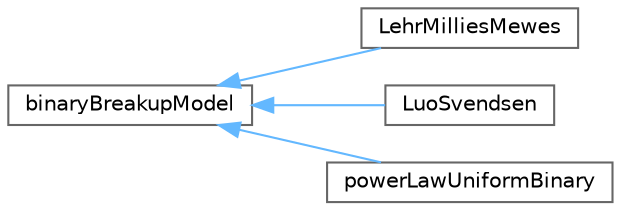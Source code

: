 digraph "Graphical Class Hierarchy"
{
 // LATEX_PDF_SIZE
  bgcolor="transparent";
  edge [fontname=Helvetica,fontsize=10,labelfontname=Helvetica,labelfontsize=10];
  node [fontname=Helvetica,fontsize=10,shape=box,height=0.2,width=0.4];
  rankdir="LR";
  Node0 [id="Node000000",label="binaryBreakupModel",height=0.2,width=0.4,color="grey40", fillcolor="white", style="filled",URL="$classFoam_1_1diameterModels_1_1binaryBreakupModel.html",tooltip="Base class for binary breakup models which give the breakup rate between a sizeGroup pair directly,..."];
  Node0 -> Node1 [id="edge4329_Node000000_Node000001",dir="back",color="steelblue1",style="solid",tooltip=" "];
  Node1 [id="Node000001",label="LehrMilliesMewes",height=0.2,width=0.4,color="grey40", fillcolor="white", style="filled",URL="$classFoam_1_1diameterModels_1_1binaryBreakupModels_1_1LehrMilliesMewes.html",tooltip="Model of Lehr et al. (2002). The breakup rate is calculated by."];
  Node0 -> Node2 [id="edge4330_Node000000_Node000002",dir="back",color="steelblue1",style="solid",tooltip=" "];
  Node2 [id="Node000002",label="LuoSvendsen",height=0.2,width=0.4,color="grey40", fillcolor="white", style="filled",URL="$classFoam_1_1diameterModels_1_1binaryBreakupModels_1_1LuoSvendsen.html",tooltip="Model of Luo and Svendsen (1996). The breakup rate is calculated by."];
  Node0 -> Node3 [id="edge4331_Node000000_Node000003",dir="back",color="steelblue1",style="solid",tooltip=" "];
  Node3 [id="Node000003",label="powerLawUniformBinary",height=0.2,width=0.4,color="grey40", fillcolor="white", style="filled",URL="$classFoam_1_1diameterModels_1_1binaryBreakupModels_1_1powerLawUniformBinary.html",tooltip="Powerlaw kernel with a uniform daughter size distribution. Used for verification and validation of th..."];
}
